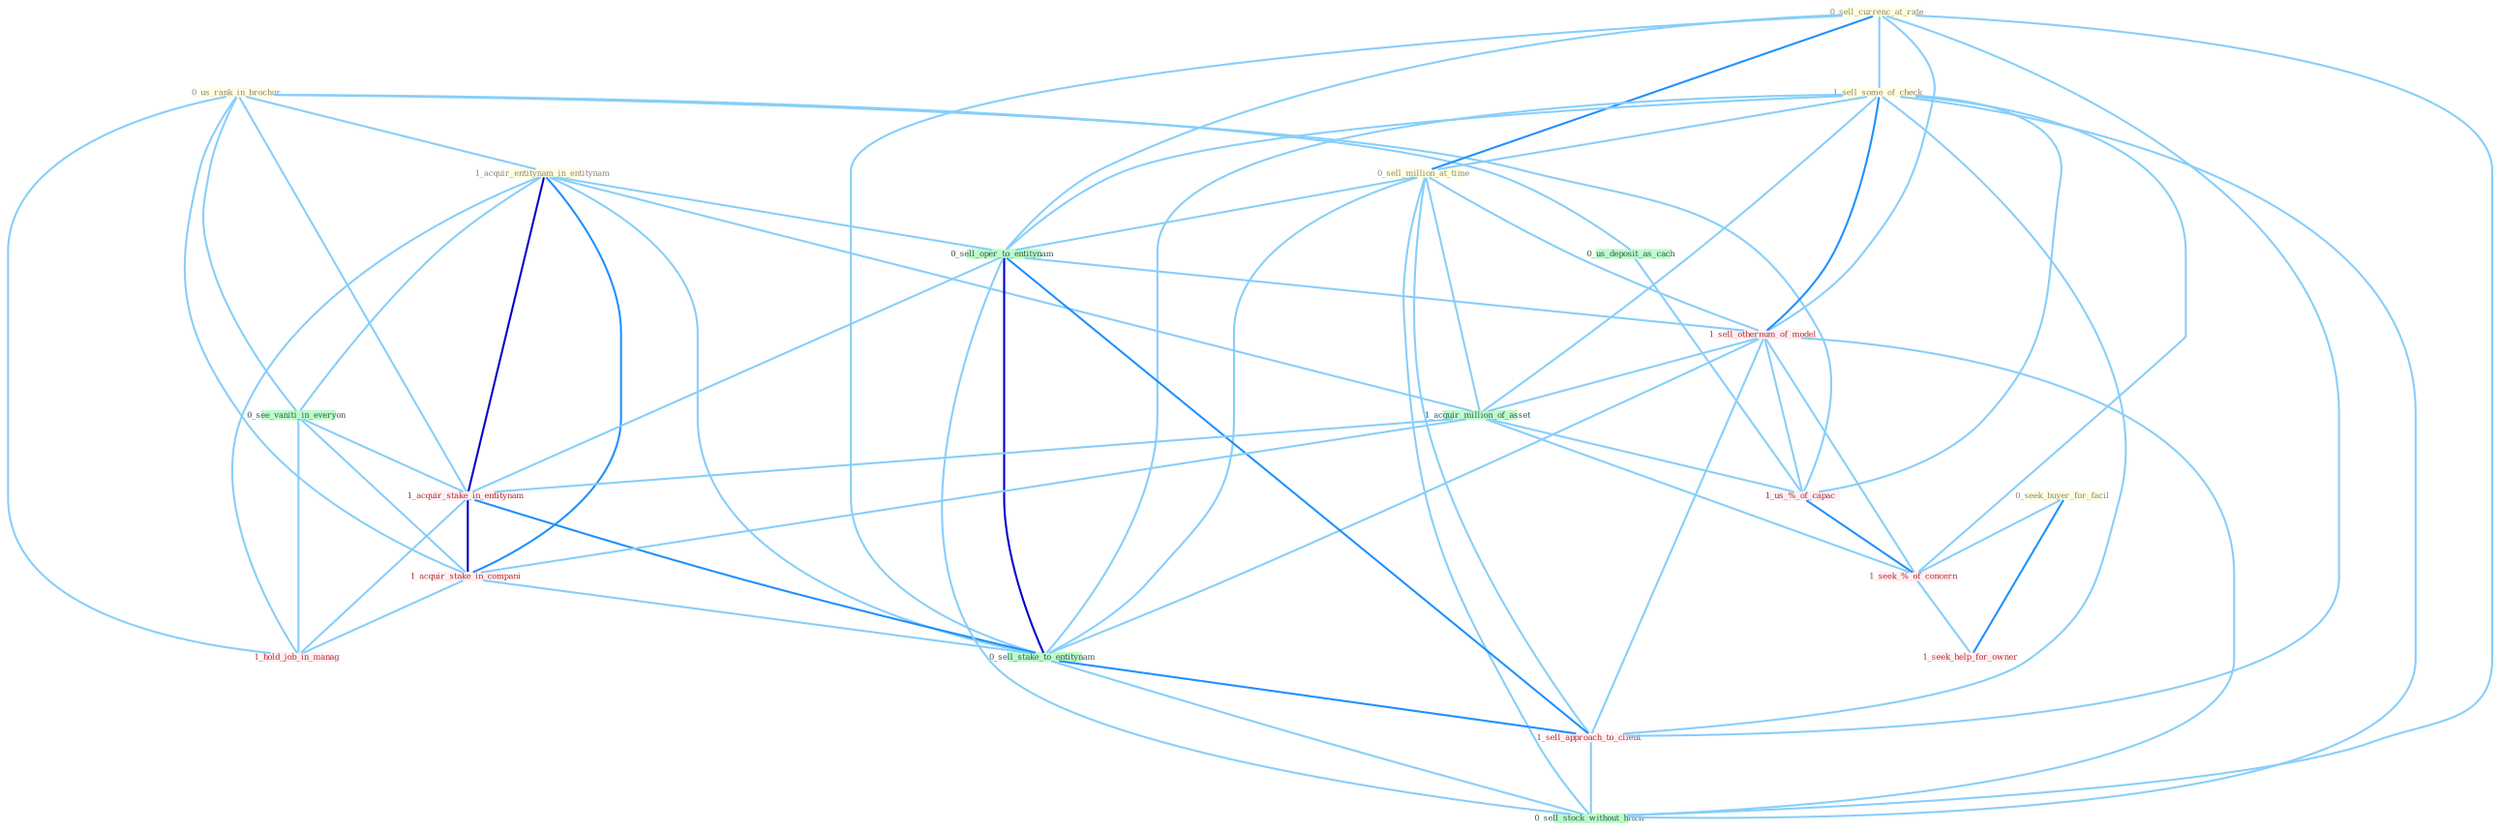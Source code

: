 Graph G{ 
    node
    [shape=polygon,style=filled,width=.5,height=.06,color="#BDFCC9",fixedsize=true,fontsize=4,
    fontcolor="#2f4f4f"];
    {node
    [color="#ffffe0", fontcolor="#8b7d6b"] "0_us_rank_in_brochur " "0_sell_currenc_at_rate " "1_acquir_entitynam_in_entitynam " "0_seek_buyer_for_facil " "1_sell_some_of_check " "0_sell_million_at_time "}
{node [color="#fff0f5", fontcolor="#b22222"] "1_sell_othernum_of_model " "1_acquir_stake_in_entitynam " "1_acquir_stake_in_compani " "1_us_%_of_capac " "1_sell_approach_to_client " "1_hold_job_in_manag " "1_seek_%_of_concern " "1_seek_help_for_owner "}
edge [color="#B0E2FF"];

	"0_us_rank_in_brochur " -- "1_acquir_entitynam_in_entitynam " [w="1", color="#87cefa" ];
	"0_us_rank_in_brochur " -- "0_see_vaniti_in_everyon " [w="1", color="#87cefa" ];
	"0_us_rank_in_brochur " -- "0_us_deposit_as_cach " [w="1", color="#87cefa" ];
	"0_us_rank_in_brochur " -- "1_acquir_stake_in_entitynam " [w="1", color="#87cefa" ];
	"0_us_rank_in_brochur " -- "1_acquir_stake_in_compani " [w="1", color="#87cefa" ];
	"0_us_rank_in_brochur " -- "1_us_%_of_capac " [w="1", color="#87cefa" ];
	"0_us_rank_in_brochur " -- "1_hold_job_in_manag " [w="1", color="#87cefa" ];
	"0_sell_currenc_at_rate " -- "1_sell_some_of_check " [w="1", color="#87cefa" ];
	"0_sell_currenc_at_rate " -- "0_sell_million_at_time " [w="2", color="#1e90ff" , len=0.8];
	"0_sell_currenc_at_rate " -- "0_sell_oper_to_entitynam " [w="1", color="#87cefa" ];
	"0_sell_currenc_at_rate " -- "1_sell_othernum_of_model " [w="1", color="#87cefa" ];
	"0_sell_currenc_at_rate " -- "0_sell_stake_to_entitynam " [w="1", color="#87cefa" ];
	"0_sell_currenc_at_rate " -- "1_sell_approach_to_client " [w="1", color="#87cefa" ];
	"0_sell_currenc_at_rate " -- "0_sell_stock_without_hitch " [w="1", color="#87cefa" ];
	"1_acquir_entitynam_in_entitynam " -- "0_sell_oper_to_entitynam " [w="1", color="#87cefa" ];
	"1_acquir_entitynam_in_entitynam " -- "0_see_vaniti_in_everyon " [w="1", color="#87cefa" ];
	"1_acquir_entitynam_in_entitynam " -- "1_acquir_million_of_asset " [w="1", color="#87cefa" ];
	"1_acquir_entitynam_in_entitynam " -- "1_acquir_stake_in_entitynam " [w="3", color="#0000cd" , len=0.6];
	"1_acquir_entitynam_in_entitynam " -- "1_acquir_stake_in_compani " [w="2", color="#1e90ff" , len=0.8];
	"1_acquir_entitynam_in_entitynam " -- "0_sell_stake_to_entitynam " [w="1", color="#87cefa" ];
	"1_acquir_entitynam_in_entitynam " -- "1_hold_job_in_manag " [w="1", color="#87cefa" ];
	"0_seek_buyer_for_facil " -- "1_seek_%_of_concern " [w="1", color="#87cefa" ];
	"0_seek_buyer_for_facil " -- "1_seek_help_for_owner " [w="2", color="#1e90ff" , len=0.8];
	"1_sell_some_of_check " -- "0_sell_million_at_time " [w="1", color="#87cefa" ];
	"1_sell_some_of_check " -- "0_sell_oper_to_entitynam " [w="1", color="#87cefa" ];
	"1_sell_some_of_check " -- "1_sell_othernum_of_model " [w="2", color="#1e90ff" , len=0.8];
	"1_sell_some_of_check " -- "1_acquir_million_of_asset " [w="1", color="#87cefa" ];
	"1_sell_some_of_check " -- "0_sell_stake_to_entitynam " [w="1", color="#87cefa" ];
	"1_sell_some_of_check " -- "1_us_%_of_capac " [w="1", color="#87cefa" ];
	"1_sell_some_of_check " -- "1_sell_approach_to_client " [w="1", color="#87cefa" ];
	"1_sell_some_of_check " -- "0_sell_stock_without_hitch " [w="1", color="#87cefa" ];
	"1_sell_some_of_check " -- "1_seek_%_of_concern " [w="1", color="#87cefa" ];
	"0_sell_million_at_time " -- "0_sell_oper_to_entitynam " [w="1", color="#87cefa" ];
	"0_sell_million_at_time " -- "1_sell_othernum_of_model " [w="1", color="#87cefa" ];
	"0_sell_million_at_time " -- "1_acquir_million_of_asset " [w="1", color="#87cefa" ];
	"0_sell_million_at_time " -- "0_sell_stake_to_entitynam " [w="1", color="#87cefa" ];
	"0_sell_million_at_time " -- "1_sell_approach_to_client " [w="1", color="#87cefa" ];
	"0_sell_million_at_time " -- "0_sell_stock_without_hitch " [w="1", color="#87cefa" ];
	"0_sell_oper_to_entitynam " -- "1_sell_othernum_of_model " [w="1", color="#87cefa" ];
	"0_sell_oper_to_entitynam " -- "1_acquir_stake_in_entitynam " [w="1", color="#87cefa" ];
	"0_sell_oper_to_entitynam " -- "0_sell_stake_to_entitynam " [w="3", color="#0000cd" , len=0.6];
	"0_sell_oper_to_entitynam " -- "1_sell_approach_to_client " [w="2", color="#1e90ff" , len=0.8];
	"0_sell_oper_to_entitynam " -- "0_sell_stock_without_hitch " [w="1", color="#87cefa" ];
	"1_sell_othernum_of_model " -- "1_acquir_million_of_asset " [w="1", color="#87cefa" ];
	"1_sell_othernum_of_model " -- "0_sell_stake_to_entitynam " [w="1", color="#87cefa" ];
	"1_sell_othernum_of_model " -- "1_us_%_of_capac " [w="1", color="#87cefa" ];
	"1_sell_othernum_of_model " -- "1_sell_approach_to_client " [w="1", color="#87cefa" ];
	"1_sell_othernum_of_model " -- "0_sell_stock_without_hitch " [w="1", color="#87cefa" ];
	"1_sell_othernum_of_model " -- "1_seek_%_of_concern " [w="1", color="#87cefa" ];
	"0_see_vaniti_in_everyon " -- "1_acquir_stake_in_entitynam " [w="1", color="#87cefa" ];
	"0_see_vaniti_in_everyon " -- "1_acquir_stake_in_compani " [w="1", color="#87cefa" ];
	"0_see_vaniti_in_everyon " -- "1_hold_job_in_manag " [w="1", color="#87cefa" ];
	"1_acquir_million_of_asset " -- "1_acquir_stake_in_entitynam " [w="1", color="#87cefa" ];
	"1_acquir_million_of_asset " -- "1_acquir_stake_in_compani " [w="1", color="#87cefa" ];
	"1_acquir_million_of_asset " -- "1_us_%_of_capac " [w="1", color="#87cefa" ];
	"1_acquir_million_of_asset " -- "1_seek_%_of_concern " [w="1", color="#87cefa" ];
	"0_us_deposit_as_cach " -- "1_us_%_of_capac " [w="1", color="#87cefa" ];
	"1_acquir_stake_in_entitynam " -- "1_acquir_stake_in_compani " [w="3", color="#0000cd" , len=0.6];
	"1_acquir_stake_in_entitynam " -- "0_sell_stake_to_entitynam " [w="2", color="#1e90ff" , len=0.8];
	"1_acquir_stake_in_entitynam " -- "1_hold_job_in_manag " [w="1", color="#87cefa" ];
	"1_acquir_stake_in_compani " -- "0_sell_stake_to_entitynam " [w="1", color="#87cefa" ];
	"1_acquir_stake_in_compani " -- "1_hold_job_in_manag " [w="1", color="#87cefa" ];
	"0_sell_stake_to_entitynam " -- "1_sell_approach_to_client " [w="2", color="#1e90ff" , len=0.8];
	"0_sell_stake_to_entitynam " -- "0_sell_stock_without_hitch " [w="1", color="#87cefa" ];
	"1_us_%_of_capac " -- "1_seek_%_of_concern " [w="2", color="#1e90ff" , len=0.8];
	"1_sell_approach_to_client " -- "0_sell_stock_without_hitch " [w="1", color="#87cefa" ];
	"1_seek_%_of_concern " -- "1_seek_help_for_owner " [w="1", color="#87cefa" ];
}